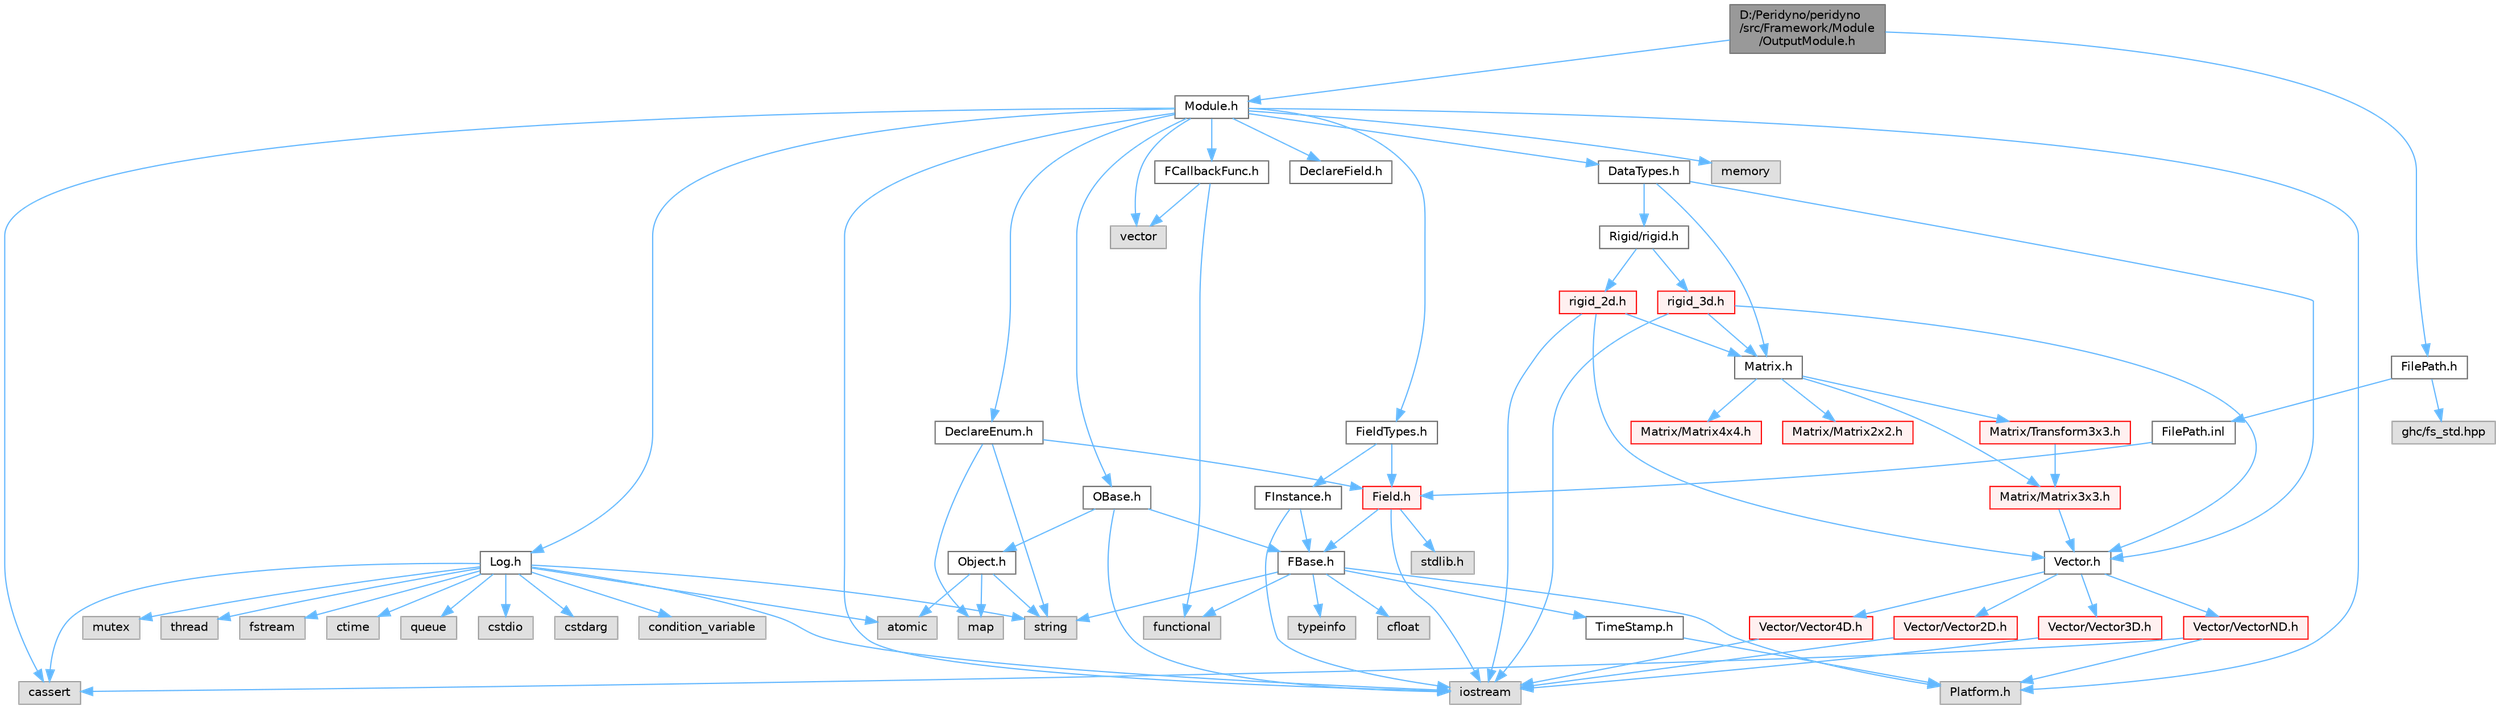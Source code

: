 digraph "D:/Peridyno/peridyno/src/Framework/Module/OutputModule.h"
{
 // LATEX_PDF_SIZE
  bgcolor="transparent";
  edge [fontname=Helvetica,fontsize=10,labelfontname=Helvetica,labelfontsize=10];
  node [fontname=Helvetica,fontsize=10,shape=box,height=0.2,width=0.4];
  Node1 [id="Node000001",label="D:/Peridyno/peridyno\l/src/Framework/Module\l/OutputModule.h",height=0.2,width=0.4,color="gray40", fillcolor="grey60", style="filled", fontcolor="black",tooltip=" "];
  Node1 -> Node2 [id="edge1_Node000001_Node000002",color="steelblue1",style="solid",tooltip=" "];
  Node2 [id="Node000002",label="Module.h",height=0.2,width=0.4,color="grey40", fillcolor="white", style="filled",URL="$_module_8h.html",tooltip=" "];
  Node2 -> Node3 [id="edge2_Node000002_Node000003",color="steelblue1",style="solid",tooltip=" "];
  Node3 [id="Node000003",label="Platform.h",height=0.2,width=0.4,color="grey60", fillcolor="#E0E0E0", style="filled",tooltip=" "];
  Node2 -> Node4 [id="edge3_Node000002_Node000004",color="steelblue1",style="solid",tooltip=" "];
  Node4 [id="Node000004",label="memory",height=0.2,width=0.4,color="grey60", fillcolor="#E0E0E0", style="filled",tooltip=" "];
  Node2 -> Node5 [id="edge4_Node000002_Node000005",color="steelblue1",style="solid",tooltip=" "];
  Node5 [id="Node000005",label="vector",height=0.2,width=0.4,color="grey60", fillcolor="#E0E0E0", style="filled",tooltip=" "];
  Node2 -> Node6 [id="edge5_Node000002_Node000006",color="steelblue1",style="solid",tooltip=" "];
  Node6 [id="Node000006",label="cassert",height=0.2,width=0.4,color="grey60", fillcolor="#E0E0E0", style="filled",tooltip=" "];
  Node2 -> Node7 [id="edge6_Node000002_Node000007",color="steelblue1",style="solid",tooltip=" "];
  Node7 [id="Node000007",label="iostream",height=0.2,width=0.4,color="grey60", fillcolor="#E0E0E0", style="filled",tooltip=" "];
  Node2 -> Node8 [id="edge7_Node000002_Node000008",color="steelblue1",style="solid",tooltip=" "];
  Node8 [id="Node000008",label="OBase.h",height=0.2,width=0.4,color="grey40", fillcolor="white", style="filled",URL="$_o_base_8h.html",tooltip=" "];
  Node8 -> Node7 [id="edge8_Node000008_Node000007",color="steelblue1",style="solid",tooltip=" "];
  Node8 -> Node9 [id="edge9_Node000008_Node000009",color="steelblue1",style="solid",tooltip=" "];
  Node9 [id="Node000009",label="FBase.h",height=0.2,width=0.4,color="grey40", fillcolor="white", style="filled",URL="$_f_base_8h.html",tooltip=" "];
  Node9 -> Node3 [id="edge10_Node000009_Node000003",color="steelblue1",style="solid",tooltip=" "];
  Node9 -> Node10 [id="edge11_Node000009_Node000010",color="steelblue1",style="solid",tooltip=" "];
  Node10 [id="Node000010",label="TimeStamp.h",height=0.2,width=0.4,color="grey40", fillcolor="white", style="filled",URL="$_time_stamp_8h.html",tooltip=" "];
  Node10 -> Node3 [id="edge12_Node000010_Node000003",color="steelblue1",style="solid",tooltip=" "];
  Node9 -> Node11 [id="edge13_Node000009_Node000011",color="steelblue1",style="solid",tooltip=" "];
  Node11 [id="Node000011",label="typeinfo",height=0.2,width=0.4,color="grey60", fillcolor="#E0E0E0", style="filled",tooltip=" "];
  Node9 -> Node12 [id="edge14_Node000009_Node000012",color="steelblue1",style="solid",tooltip=" "];
  Node12 [id="Node000012",label="string",height=0.2,width=0.4,color="grey60", fillcolor="#E0E0E0", style="filled",tooltip=" "];
  Node9 -> Node13 [id="edge15_Node000009_Node000013",color="steelblue1",style="solid",tooltip=" "];
  Node13 [id="Node000013",label="functional",height=0.2,width=0.4,color="grey60", fillcolor="#E0E0E0", style="filled",tooltip=" "];
  Node9 -> Node14 [id="edge16_Node000009_Node000014",color="steelblue1",style="solid",tooltip=" "];
  Node14 [id="Node000014",label="cfloat",height=0.2,width=0.4,color="grey60", fillcolor="#E0E0E0", style="filled",tooltip=" "];
  Node8 -> Node15 [id="edge17_Node000008_Node000015",color="steelblue1",style="solid",tooltip=" "];
  Node15 [id="Node000015",label="Object.h",height=0.2,width=0.4,color="grey40", fillcolor="white", style="filled",URL="$_object_8h.html",tooltip=" "];
  Node15 -> Node12 [id="edge18_Node000015_Node000012",color="steelblue1",style="solid",tooltip=" "];
  Node15 -> Node16 [id="edge19_Node000015_Node000016",color="steelblue1",style="solid",tooltip=" "];
  Node16 [id="Node000016",label="atomic",height=0.2,width=0.4,color="grey60", fillcolor="#E0E0E0", style="filled",tooltip=" "];
  Node15 -> Node17 [id="edge20_Node000015_Node000017",color="steelblue1",style="solid",tooltip=" "];
  Node17 [id="Node000017",label="map",height=0.2,width=0.4,color="grey60", fillcolor="#E0E0E0", style="filled",tooltip=" "];
  Node2 -> Node18 [id="edge21_Node000002_Node000018",color="steelblue1",style="solid",tooltip=" "];
  Node18 [id="Node000018",label="Log.h",height=0.2,width=0.4,color="grey40", fillcolor="white", style="filled",URL="$_log_8h.html",tooltip=" "];
  Node18 -> Node19 [id="edge22_Node000018_Node000019",color="steelblue1",style="solid",tooltip=" "];
  Node19 [id="Node000019",label="mutex",height=0.2,width=0.4,color="grey60", fillcolor="#E0E0E0", style="filled",tooltip=" "];
  Node18 -> Node20 [id="edge23_Node000018_Node000020",color="steelblue1",style="solid",tooltip=" "];
  Node20 [id="Node000020",label="thread",height=0.2,width=0.4,color="grey60", fillcolor="#E0E0E0", style="filled",tooltip=" "];
  Node18 -> Node12 [id="edge24_Node000018_Node000012",color="steelblue1",style="solid",tooltip=" "];
  Node18 -> Node21 [id="edge25_Node000018_Node000021",color="steelblue1",style="solid",tooltip=" "];
  Node21 [id="Node000021",label="fstream",height=0.2,width=0.4,color="grey60", fillcolor="#E0E0E0", style="filled",tooltip=" "];
  Node18 -> Node7 [id="edge26_Node000018_Node000007",color="steelblue1",style="solid",tooltip=" "];
  Node18 -> Node22 [id="edge27_Node000018_Node000022",color="steelblue1",style="solid",tooltip=" "];
  Node22 [id="Node000022",label="ctime",height=0.2,width=0.4,color="grey60", fillcolor="#E0E0E0", style="filled",tooltip=" "];
  Node18 -> Node23 [id="edge28_Node000018_Node000023",color="steelblue1",style="solid",tooltip=" "];
  Node23 [id="Node000023",label="queue",height=0.2,width=0.4,color="grey60", fillcolor="#E0E0E0", style="filled",tooltip=" "];
  Node18 -> Node24 [id="edge29_Node000018_Node000024",color="steelblue1",style="solid",tooltip=" "];
  Node24 [id="Node000024",label="cstdio",height=0.2,width=0.4,color="grey60", fillcolor="#E0E0E0", style="filled",tooltip=" "];
  Node18 -> Node6 [id="edge30_Node000018_Node000006",color="steelblue1",style="solid",tooltip=" "];
  Node18 -> Node25 [id="edge31_Node000018_Node000025",color="steelblue1",style="solid",tooltip=" "];
  Node25 [id="Node000025",label="cstdarg",height=0.2,width=0.4,color="grey60", fillcolor="#E0E0E0", style="filled",tooltip=" "];
  Node18 -> Node16 [id="edge32_Node000018_Node000016",color="steelblue1",style="solid",tooltip=" "];
  Node18 -> Node26 [id="edge33_Node000018_Node000026",color="steelblue1",style="solid",tooltip=" "];
  Node26 [id="Node000026",label="condition_variable",height=0.2,width=0.4,color="grey60", fillcolor="#E0E0E0", style="filled",tooltip=" "];
  Node2 -> Node27 [id="edge34_Node000002_Node000027",color="steelblue1",style="solid",tooltip=" "];
  Node27 [id="Node000027",label="DataTypes.h",height=0.2,width=0.4,color="grey40", fillcolor="white", style="filled",URL="$_data_types_8h.html",tooltip=" "];
  Node27 -> Node28 [id="edge35_Node000027_Node000028",color="steelblue1",style="solid",tooltip=" "];
  Node28 [id="Node000028",label="Vector.h",height=0.2,width=0.4,color="grey40", fillcolor="white", style="filled",URL="$_vector_8h.html",tooltip=" "];
  Node28 -> Node29 [id="edge36_Node000028_Node000029",color="steelblue1",style="solid",tooltip=" "];
  Node29 [id="Node000029",label="Vector/Vector2D.h",height=0.2,width=0.4,color="red", fillcolor="#FFF0F0", style="filled",URL="$_vector2_d_8h.html",tooltip=" "];
  Node29 -> Node7 [id="edge37_Node000029_Node000007",color="steelblue1",style="solid",tooltip=" "];
  Node28 -> Node35 [id="edge38_Node000028_Node000035",color="steelblue1",style="solid",tooltip=" "];
  Node35 [id="Node000035",label="Vector/Vector3D.h",height=0.2,width=0.4,color="red", fillcolor="#FFF0F0", style="filled",URL="$_vector3_d_8h.html",tooltip=" "];
  Node35 -> Node7 [id="edge39_Node000035_Node000007",color="steelblue1",style="solid",tooltip=" "];
  Node28 -> Node38 [id="edge40_Node000028_Node000038",color="steelblue1",style="solid",tooltip=" "];
  Node38 [id="Node000038",label="Vector/Vector4D.h",height=0.2,width=0.4,color="red", fillcolor="#FFF0F0", style="filled",URL="$_vector4_d_8h.html",tooltip=" "];
  Node38 -> Node7 [id="edge41_Node000038_Node000007",color="steelblue1",style="solid",tooltip=" "];
  Node28 -> Node41 [id="edge42_Node000028_Node000041",color="steelblue1",style="solid",tooltip=" "];
  Node41 [id="Node000041",label="Vector/VectorND.h",height=0.2,width=0.4,color="red", fillcolor="#FFF0F0", style="filled",URL="$_vector_n_d_8h.html",tooltip=" "];
  Node41 -> Node6 [id="edge43_Node000041_Node000006",color="steelblue1",style="solid",tooltip=" "];
  Node41 -> Node3 [id="edge44_Node000041_Node000003",color="steelblue1",style="solid",tooltip=" "];
  Node27 -> Node47 [id="edge45_Node000027_Node000047",color="steelblue1",style="solid",tooltip=" "];
  Node47 [id="Node000047",label="Matrix.h",height=0.2,width=0.4,color="grey40", fillcolor="white", style="filled",URL="$_matrix_8h.html",tooltip=" "];
  Node47 -> Node48 [id="edge46_Node000047_Node000048",color="steelblue1",style="solid",tooltip=" "];
  Node48 [id="Node000048",label="Matrix/Matrix2x2.h",height=0.2,width=0.4,color="red", fillcolor="#FFF0F0", style="filled",URL="$_matrix2x2_8h.html",tooltip=" "];
  Node47 -> Node53 [id="edge47_Node000047_Node000053",color="steelblue1",style="solid",tooltip=" "];
  Node53 [id="Node000053",label="Matrix/Matrix3x3.h",height=0.2,width=0.4,color="red", fillcolor="#FFF0F0", style="filled",URL="$_matrix3x3_8h.html",tooltip=" "];
  Node53 -> Node28 [id="edge48_Node000053_Node000028",color="steelblue1",style="solid",tooltip=" "];
  Node47 -> Node56 [id="edge49_Node000047_Node000056",color="steelblue1",style="solid",tooltip=" "];
  Node56 [id="Node000056",label="Matrix/Matrix4x4.h",height=0.2,width=0.4,color="red", fillcolor="#FFF0F0", style="filled",URL="$_matrix4x4_8h.html",tooltip=" "];
  Node47 -> Node59 [id="edge50_Node000047_Node000059",color="steelblue1",style="solid",tooltip=" "];
  Node59 [id="Node000059",label="Matrix/Transform3x3.h",height=0.2,width=0.4,color="red", fillcolor="#FFF0F0", style="filled",URL="$_transform3x3_8h.html",tooltip=" "];
  Node59 -> Node53 [id="edge51_Node000059_Node000053",color="steelblue1",style="solid",tooltip=" "];
  Node27 -> Node64 [id="edge52_Node000027_Node000064",color="steelblue1",style="solid",tooltip=" "];
  Node64 [id="Node000064",label="Rigid/rigid.h",height=0.2,width=0.4,color="grey40", fillcolor="white", style="filled",URL="$rigid_8h.html",tooltip=" "];
  Node64 -> Node65 [id="edge53_Node000064_Node000065",color="steelblue1",style="solid",tooltip=" "];
  Node65 [id="Node000065",label="rigid_2d.h",height=0.2,width=0.4,color="red", fillcolor="#FFF0F0", style="filled",URL="$rigid__2d_8h.html",tooltip=" "];
  Node65 -> Node7 [id="edge54_Node000065_Node000007",color="steelblue1",style="solid",tooltip=" "];
  Node65 -> Node28 [id="edge55_Node000065_Node000028",color="steelblue1",style="solid",tooltip=" "];
  Node65 -> Node47 [id="edge56_Node000065_Node000047",color="steelblue1",style="solid",tooltip=" "];
  Node64 -> Node67 [id="edge57_Node000064_Node000067",color="steelblue1",style="solid",tooltip=" "];
  Node67 [id="Node000067",label="rigid_3d.h",height=0.2,width=0.4,color="red", fillcolor="#FFF0F0", style="filled",URL="$rigid__3d_8h.html",tooltip=" "];
  Node67 -> Node7 [id="edge58_Node000067_Node000007",color="steelblue1",style="solid",tooltip=" "];
  Node67 -> Node28 [id="edge59_Node000067_Node000028",color="steelblue1",style="solid",tooltip=" "];
  Node67 -> Node47 [id="edge60_Node000067_Node000047",color="steelblue1",style="solid",tooltip=" "];
  Node2 -> Node68 [id="edge61_Node000002_Node000068",color="steelblue1",style="solid",tooltip=" "];
  Node68 [id="Node000068",label="DeclareEnum.h",height=0.2,width=0.4,color="grey40", fillcolor="white", style="filled",URL="$_declare_enum_8h.html",tooltip=" "];
  Node68 -> Node17 [id="edge62_Node000068_Node000017",color="steelblue1",style="solid",tooltip=" "];
  Node68 -> Node12 [id="edge63_Node000068_Node000012",color="steelblue1",style="solid",tooltip=" "];
  Node68 -> Node69 [id="edge64_Node000068_Node000069",color="steelblue1",style="solid",tooltip=" "];
  Node69 [id="Node000069",label="Field.h",height=0.2,width=0.4,color="red", fillcolor="#FFF0F0", style="filled",URL="$_field_8h.html",tooltip=" "];
  Node69 -> Node7 [id="edge65_Node000069_Node000007",color="steelblue1",style="solid",tooltip=" "];
  Node69 -> Node70 [id="edge66_Node000069_Node000070",color="steelblue1",style="solid",tooltip=" "];
  Node70 [id="Node000070",label="stdlib.h",height=0.2,width=0.4,color="grey60", fillcolor="#E0E0E0", style="filled",tooltip=" "];
  Node69 -> Node9 [id="edge67_Node000069_Node000009",color="steelblue1",style="solid",tooltip=" "];
  Node2 -> Node83 [id="edge68_Node000002_Node000083",color="steelblue1",style="solid",tooltip=" "];
  Node83 [id="Node000083",label="DeclareField.h",height=0.2,width=0.4,color="grey40", fillcolor="white", style="filled",URL="$_declare_field_8h.html",tooltip=" "];
  Node2 -> Node84 [id="edge69_Node000002_Node000084",color="steelblue1",style="solid",tooltip=" "];
  Node84 [id="Node000084",label="FCallbackFunc.h",height=0.2,width=0.4,color="grey40", fillcolor="white", style="filled",URL="$_f_callback_func_8h.html",tooltip=" "];
  Node84 -> Node5 [id="edge70_Node000084_Node000005",color="steelblue1",style="solid",tooltip=" "];
  Node84 -> Node13 [id="edge71_Node000084_Node000013",color="steelblue1",style="solid",tooltip=" "];
  Node2 -> Node85 [id="edge72_Node000002_Node000085",color="steelblue1",style="solid",tooltip=" "];
  Node85 [id="Node000085",label="FieldTypes.h",height=0.2,width=0.4,color="grey40", fillcolor="white", style="filled",URL="$_field_types_8h.html",tooltip=" "];
  Node85 -> Node69 [id="edge73_Node000085_Node000069",color="steelblue1",style="solid",tooltip=" "];
  Node85 -> Node86 [id="edge74_Node000085_Node000086",color="steelblue1",style="solid",tooltip=" "];
  Node86 [id="Node000086",label="FInstance.h",height=0.2,width=0.4,color="grey40", fillcolor="white", style="filled",URL="$_f_instance_8h.html",tooltip=" "];
  Node86 -> Node7 [id="edge75_Node000086_Node000007",color="steelblue1",style="solid",tooltip=" "];
  Node86 -> Node9 [id="edge76_Node000086_Node000009",color="steelblue1",style="solid",tooltip=" "];
  Node1 -> Node87 [id="edge77_Node000001_Node000087",color="steelblue1",style="solid",tooltip=" "];
  Node87 [id="Node000087",label="FilePath.h",height=0.2,width=0.4,color="grey40", fillcolor="white", style="filled",URL="$_file_path_8h.html",tooltip=" "];
  Node87 -> Node88 [id="edge78_Node000087_Node000088",color="steelblue1",style="solid",tooltip=" "];
  Node88 [id="Node000088",label="ghc/fs_std.hpp",height=0.2,width=0.4,color="grey60", fillcolor="#E0E0E0", style="filled",tooltip=" "];
  Node87 -> Node89 [id="edge79_Node000087_Node000089",color="steelblue1",style="solid",tooltip=" "];
  Node89 [id="Node000089",label="FilePath.inl",height=0.2,width=0.4,color="grey40", fillcolor="white", style="filled",URL="$_file_path_8inl.html",tooltip=" "];
  Node89 -> Node69 [id="edge80_Node000089_Node000069",color="steelblue1",style="solid",tooltip=" "];
}
